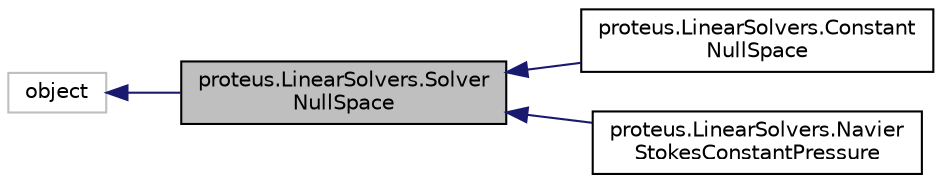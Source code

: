 digraph "proteus.LinearSolvers.SolverNullSpace"
{
 // LATEX_PDF_SIZE
  edge [fontname="Helvetica",fontsize="10",labelfontname="Helvetica",labelfontsize="10"];
  node [fontname="Helvetica",fontsize="10",shape=record];
  rankdir="LR";
  Node1 [label="proteus.LinearSolvers.Solver\lNullSpace",height=0.2,width=0.4,color="black", fillcolor="grey75", style="filled", fontcolor="black",tooltip=" "];
  Node2 -> Node1 [dir="back",color="midnightblue",fontsize="10",style="solid",fontname="Helvetica"];
  Node2 [label="object",height=0.2,width=0.4,color="grey75", fillcolor="white", style="filled",tooltip=" "];
  Node1 -> Node3 [dir="back",color="midnightblue",fontsize="10",style="solid",fontname="Helvetica"];
  Node3 [label="proteus.LinearSolvers.Constant\lNullSpace",height=0.2,width=0.4,color="black", fillcolor="white", style="filled",URL="$classproteus_1_1LinearSolvers_1_1ConstantNullSpace.html",tooltip=" "];
  Node1 -> Node4 [dir="back",color="midnightblue",fontsize="10",style="solid",fontname="Helvetica"];
  Node4 [label="proteus.LinearSolvers.Navier\lStokesConstantPressure",height=0.2,width=0.4,color="black", fillcolor="white", style="filled",URL="$classproteus_1_1LinearSolvers_1_1NavierStokesConstantPressure.html",tooltip=" "];
}
